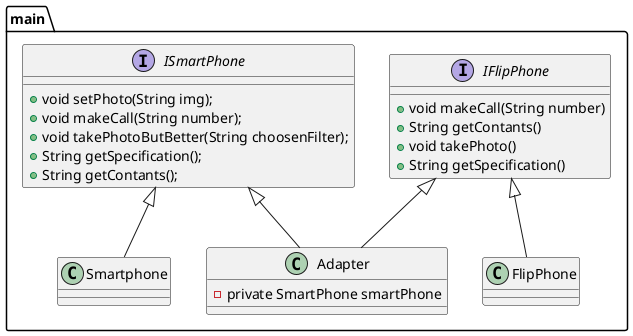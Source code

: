 @startuml

package main{
  class main.Adapter{
        -private SmartPhone smartPhone
  }

  class main.FlipPhone{

  }
  class main.Smartphone
  interface main.IFlipPhone{
    + void makeCall(String number)
    + String getContants()
    + void takePhoto()
    + String getSpecification()

  }

  interface main.ISmartPhone{
    + void setPhoto(String img);
    + void makeCall(String number);
    + void takePhotoButBetter(String choosenFilter);
    + String getSpecification();
    + String getContants();
  }
   main.ISmartPhone<|--main.Adapter
   main.IFlipPhone<|--main.Adapter
   main.ISmartPhone<|--main.Smartphone
   main.IFlipPhone<|--main.FlipPhone

}
@enduml
